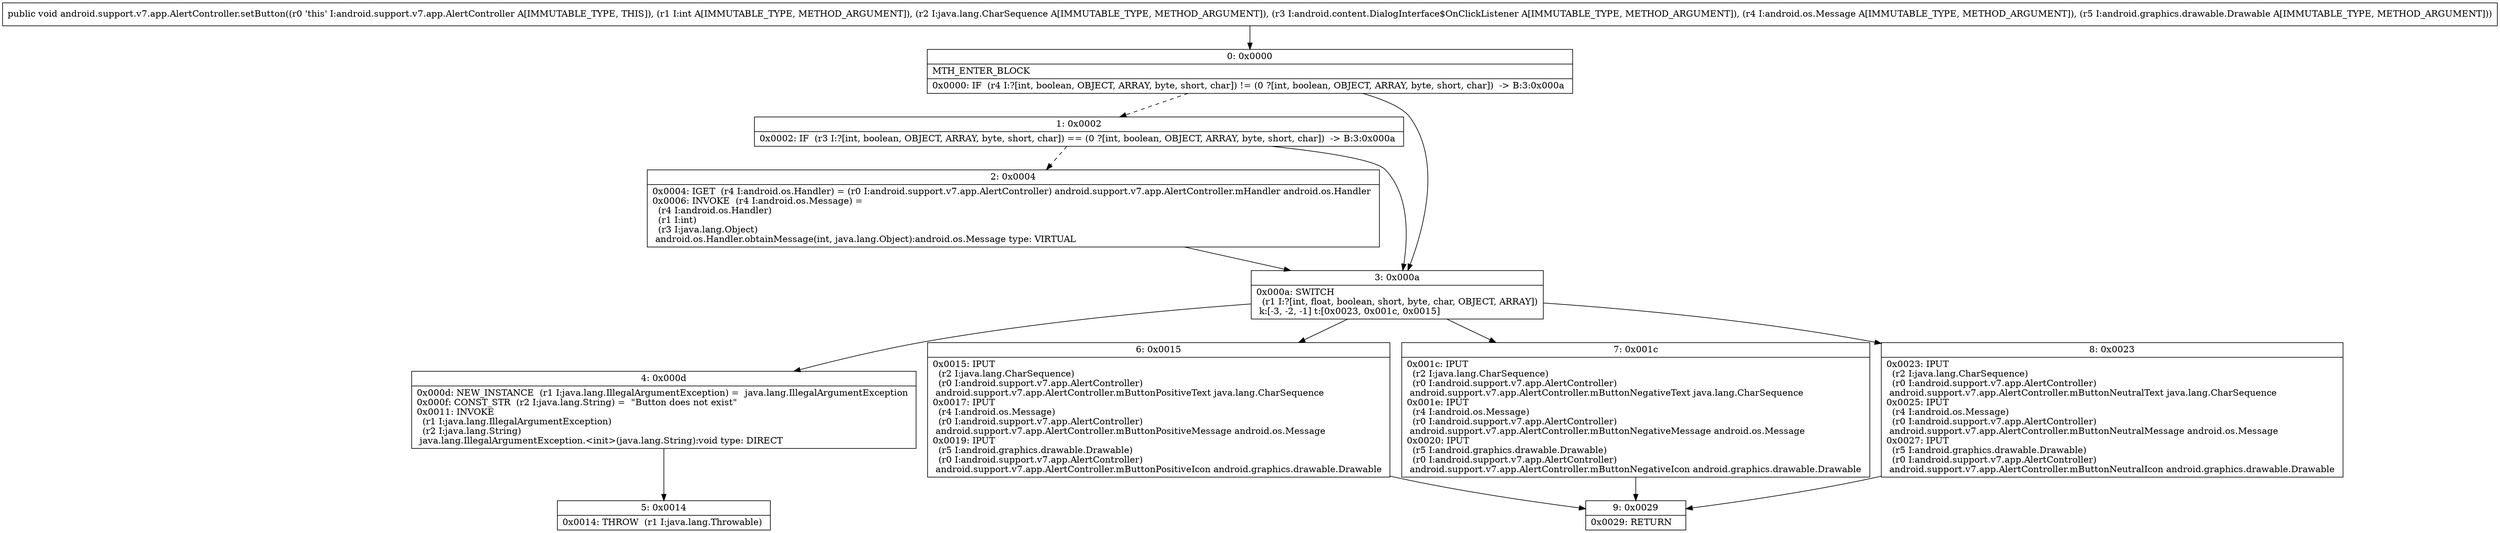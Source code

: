 digraph "CFG forandroid.support.v7.app.AlertController.setButton(ILjava\/lang\/CharSequence;Landroid\/content\/DialogInterface$OnClickListener;Landroid\/os\/Message;Landroid\/graphics\/drawable\/Drawable;)V" {
Node_0 [shape=record,label="{0\:\ 0x0000|MTH_ENTER_BLOCK\l|0x0000: IF  (r4 I:?[int, boolean, OBJECT, ARRAY, byte, short, char]) != (0 ?[int, boolean, OBJECT, ARRAY, byte, short, char])  \-\> B:3:0x000a \l}"];
Node_1 [shape=record,label="{1\:\ 0x0002|0x0002: IF  (r3 I:?[int, boolean, OBJECT, ARRAY, byte, short, char]) == (0 ?[int, boolean, OBJECT, ARRAY, byte, short, char])  \-\> B:3:0x000a \l}"];
Node_2 [shape=record,label="{2\:\ 0x0004|0x0004: IGET  (r4 I:android.os.Handler) = (r0 I:android.support.v7.app.AlertController) android.support.v7.app.AlertController.mHandler android.os.Handler \l0x0006: INVOKE  (r4 I:android.os.Message) = \l  (r4 I:android.os.Handler)\l  (r1 I:int)\l  (r3 I:java.lang.Object)\l android.os.Handler.obtainMessage(int, java.lang.Object):android.os.Message type: VIRTUAL \l}"];
Node_3 [shape=record,label="{3\:\ 0x000a|0x000a: SWITCH  \l  (r1 I:?[int, float, boolean, short, byte, char, OBJECT, ARRAY])\l k:[\-3, \-2, \-1] t:[0x0023, 0x001c, 0x0015] \l}"];
Node_4 [shape=record,label="{4\:\ 0x000d|0x000d: NEW_INSTANCE  (r1 I:java.lang.IllegalArgumentException) =  java.lang.IllegalArgumentException \l0x000f: CONST_STR  (r2 I:java.lang.String) =  \"Button does not exist\" \l0x0011: INVOKE  \l  (r1 I:java.lang.IllegalArgumentException)\l  (r2 I:java.lang.String)\l java.lang.IllegalArgumentException.\<init\>(java.lang.String):void type: DIRECT \l}"];
Node_5 [shape=record,label="{5\:\ 0x0014|0x0014: THROW  (r1 I:java.lang.Throwable) \l}"];
Node_6 [shape=record,label="{6\:\ 0x0015|0x0015: IPUT  \l  (r2 I:java.lang.CharSequence)\l  (r0 I:android.support.v7.app.AlertController)\l android.support.v7.app.AlertController.mButtonPositiveText java.lang.CharSequence \l0x0017: IPUT  \l  (r4 I:android.os.Message)\l  (r0 I:android.support.v7.app.AlertController)\l android.support.v7.app.AlertController.mButtonPositiveMessage android.os.Message \l0x0019: IPUT  \l  (r5 I:android.graphics.drawable.Drawable)\l  (r0 I:android.support.v7.app.AlertController)\l android.support.v7.app.AlertController.mButtonPositiveIcon android.graphics.drawable.Drawable \l}"];
Node_7 [shape=record,label="{7\:\ 0x001c|0x001c: IPUT  \l  (r2 I:java.lang.CharSequence)\l  (r0 I:android.support.v7.app.AlertController)\l android.support.v7.app.AlertController.mButtonNegativeText java.lang.CharSequence \l0x001e: IPUT  \l  (r4 I:android.os.Message)\l  (r0 I:android.support.v7.app.AlertController)\l android.support.v7.app.AlertController.mButtonNegativeMessage android.os.Message \l0x0020: IPUT  \l  (r5 I:android.graphics.drawable.Drawable)\l  (r0 I:android.support.v7.app.AlertController)\l android.support.v7.app.AlertController.mButtonNegativeIcon android.graphics.drawable.Drawable \l}"];
Node_8 [shape=record,label="{8\:\ 0x0023|0x0023: IPUT  \l  (r2 I:java.lang.CharSequence)\l  (r0 I:android.support.v7.app.AlertController)\l android.support.v7.app.AlertController.mButtonNeutralText java.lang.CharSequence \l0x0025: IPUT  \l  (r4 I:android.os.Message)\l  (r0 I:android.support.v7.app.AlertController)\l android.support.v7.app.AlertController.mButtonNeutralMessage android.os.Message \l0x0027: IPUT  \l  (r5 I:android.graphics.drawable.Drawable)\l  (r0 I:android.support.v7.app.AlertController)\l android.support.v7.app.AlertController.mButtonNeutralIcon android.graphics.drawable.Drawable \l}"];
Node_9 [shape=record,label="{9\:\ 0x0029|0x0029: RETURN   \l}"];
MethodNode[shape=record,label="{public void android.support.v7.app.AlertController.setButton((r0 'this' I:android.support.v7.app.AlertController A[IMMUTABLE_TYPE, THIS]), (r1 I:int A[IMMUTABLE_TYPE, METHOD_ARGUMENT]), (r2 I:java.lang.CharSequence A[IMMUTABLE_TYPE, METHOD_ARGUMENT]), (r3 I:android.content.DialogInterface$OnClickListener A[IMMUTABLE_TYPE, METHOD_ARGUMENT]), (r4 I:android.os.Message A[IMMUTABLE_TYPE, METHOD_ARGUMENT]), (r5 I:android.graphics.drawable.Drawable A[IMMUTABLE_TYPE, METHOD_ARGUMENT])) }"];
MethodNode -> Node_0;
Node_0 -> Node_1[style=dashed];
Node_0 -> Node_3;
Node_1 -> Node_2[style=dashed];
Node_1 -> Node_3;
Node_2 -> Node_3;
Node_3 -> Node_4;
Node_3 -> Node_6;
Node_3 -> Node_7;
Node_3 -> Node_8;
Node_4 -> Node_5;
Node_6 -> Node_9;
Node_7 -> Node_9;
Node_8 -> Node_9;
}

